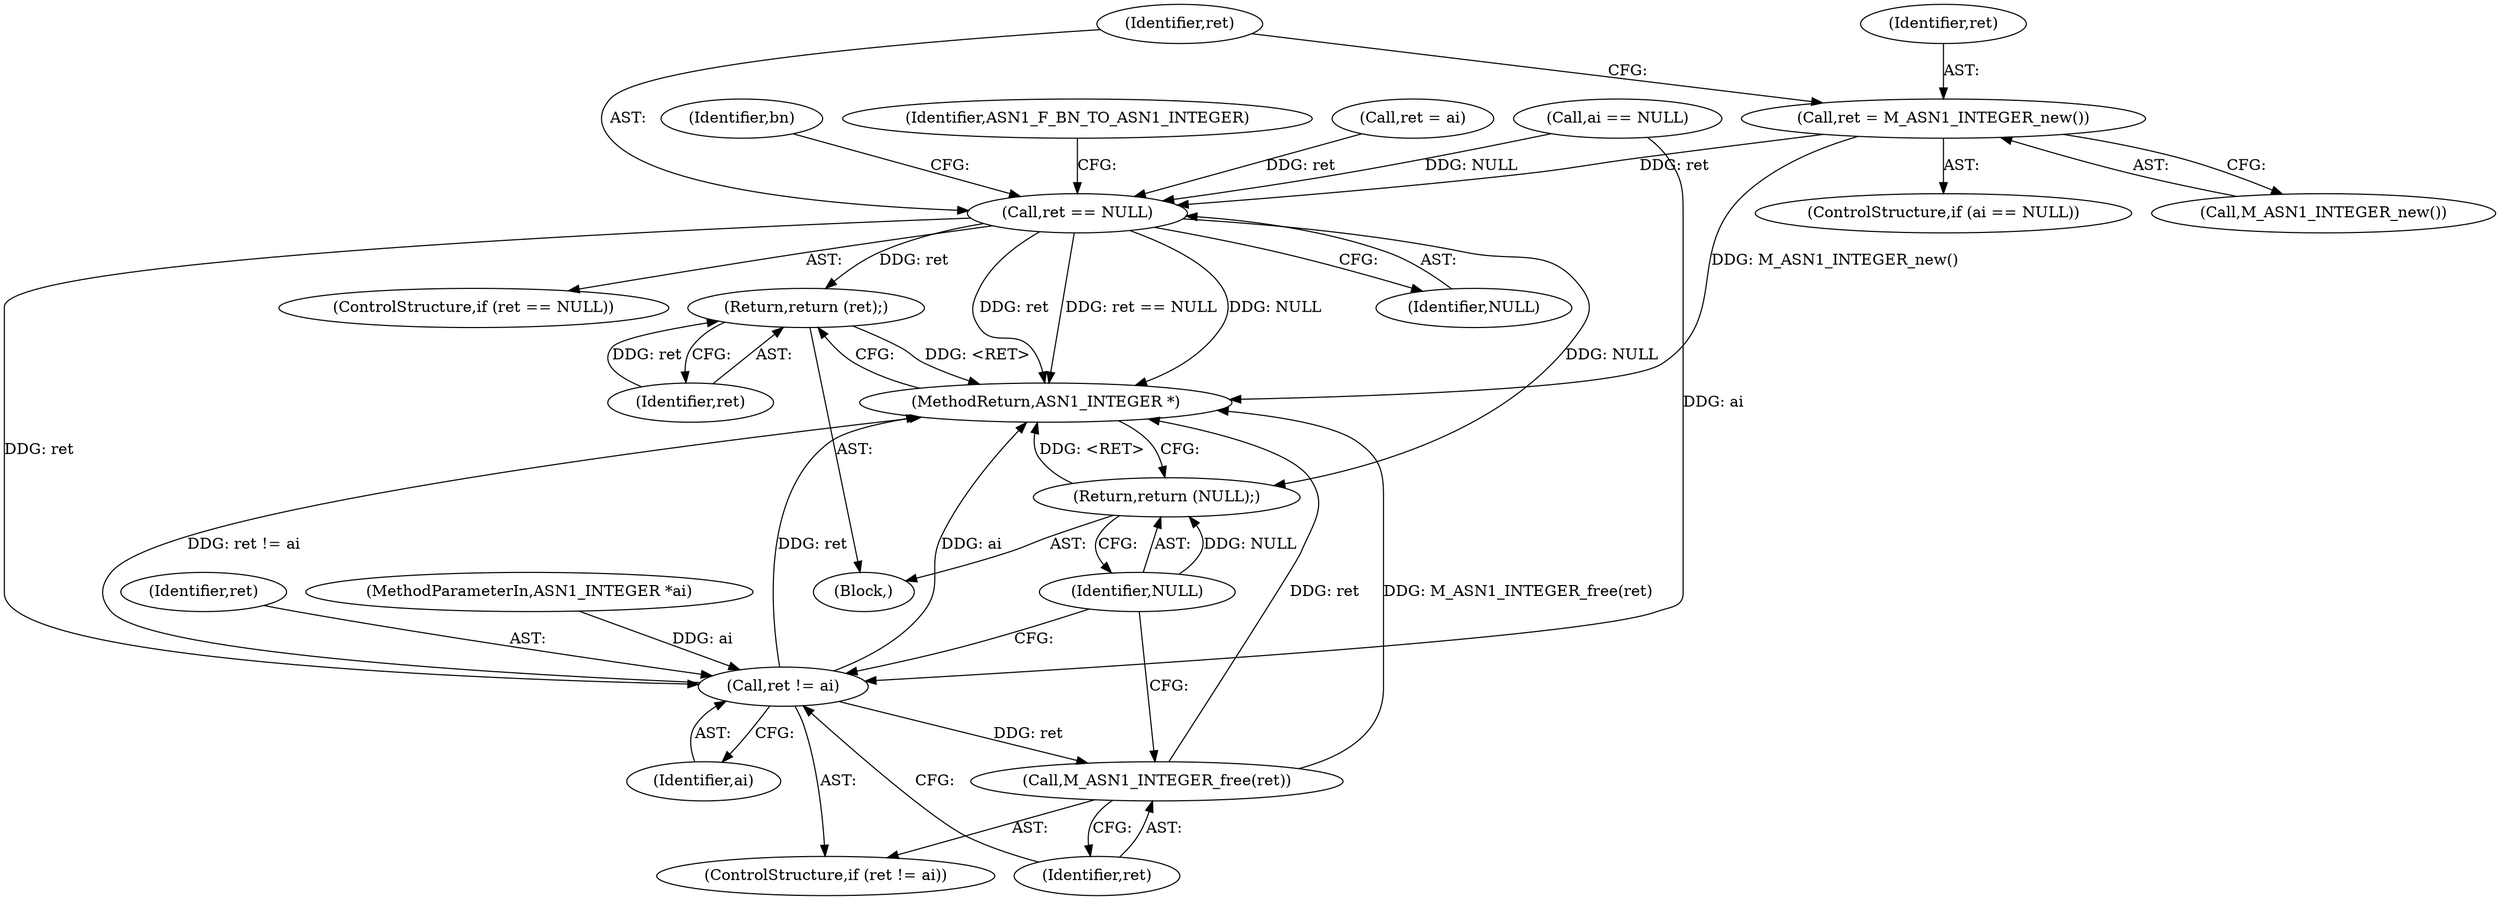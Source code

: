 digraph "0_openssl_3661bb4e7934668bd99ca777ea8b30eedfafa871@pointer" {
"1000112" [label="(Call,ret = M_ASN1_INTEGER_new())"];
"1000120" [label="(Call,ret == NULL)"];
"1000205" [label="(Return,return (ret);)"];
"1000209" [label="(Call,ret != ai)"];
"1000212" [label="(Call,M_ASN1_INTEGER_free(ret))"];
"1000214" [label="(Return,return (NULL);)"];
"1000209" [label="(Call,ret != ai)"];
"1000113" [label="(Identifier,ret)"];
"1000212" [label="(Call,M_ASN1_INTEGER_free(ret))"];
"1000211" [label="(Identifier,ai)"];
"1000205" [label="(Return,return (ret);)"];
"1000108" [label="(ControlStructure,if (ai == NULL))"];
"1000122" [label="(Identifier,NULL)"];
"1000214" [label="(Return,return (NULL);)"];
"1000216" [label="(MethodReturn,ASN1_INTEGER *)"];
"1000104" [label="(Block,)"];
"1000134" [label="(Identifier,bn)"];
"1000213" [label="(Identifier,ret)"];
"1000208" [label="(ControlStructure,if (ret != ai))"];
"1000125" [label="(Identifier,ASN1_F_BN_TO_ASN1_INTEGER)"];
"1000116" [label="(Call,ret = ai)"];
"1000121" [label="(Identifier,ret)"];
"1000206" [label="(Identifier,ret)"];
"1000120" [label="(Call,ret == NULL)"];
"1000114" [label="(Call,M_ASN1_INTEGER_new())"];
"1000103" [label="(MethodParameterIn,ASN1_INTEGER *ai)"];
"1000119" [label="(ControlStructure,if (ret == NULL))"];
"1000109" [label="(Call,ai == NULL)"];
"1000215" [label="(Identifier,NULL)"];
"1000112" [label="(Call,ret = M_ASN1_INTEGER_new())"];
"1000210" [label="(Identifier,ret)"];
"1000112" -> "1000108"  [label="AST: "];
"1000112" -> "1000114"  [label="CFG: "];
"1000113" -> "1000112"  [label="AST: "];
"1000114" -> "1000112"  [label="AST: "];
"1000121" -> "1000112"  [label="CFG: "];
"1000112" -> "1000216"  [label="DDG: M_ASN1_INTEGER_new()"];
"1000112" -> "1000120"  [label="DDG: ret"];
"1000120" -> "1000119"  [label="AST: "];
"1000120" -> "1000122"  [label="CFG: "];
"1000121" -> "1000120"  [label="AST: "];
"1000122" -> "1000120"  [label="AST: "];
"1000125" -> "1000120"  [label="CFG: "];
"1000134" -> "1000120"  [label="CFG: "];
"1000120" -> "1000216"  [label="DDG: ret"];
"1000120" -> "1000216"  [label="DDG: ret == NULL"];
"1000120" -> "1000216"  [label="DDG: NULL"];
"1000116" -> "1000120"  [label="DDG: ret"];
"1000109" -> "1000120"  [label="DDG: NULL"];
"1000120" -> "1000205"  [label="DDG: ret"];
"1000120" -> "1000209"  [label="DDG: ret"];
"1000120" -> "1000214"  [label="DDG: NULL"];
"1000205" -> "1000104"  [label="AST: "];
"1000205" -> "1000206"  [label="CFG: "];
"1000206" -> "1000205"  [label="AST: "];
"1000216" -> "1000205"  [label="CFG: "];
"1000205" -> "1000216"  [label="DDG: <RET>"];
"1000206" -> "1000205"  [label="DDG: ret"];
"1000209" -> "1000208"  [label="AST: "];
"1000209" -> "1000211"  [label="CFG: "];
"1000210" -> "1000209"  [label="AST: "];
"1000211" -> "1000209"  [label="AST: "];
"1000213" -> "1000209"  [label="CFG: "];
"1000215" -> "1000209"  [label="CFG: "];
"1000209" -> "1000216"  [label="DDG: ret != ai"];
"1000209" -> "1000216"  [label="DDG: ret"];
"1000209" -> "1000216"  [label="DDG: ai"];
"1000109" -> "1000209"  [label="DDG: ai"];
"1000103" -> "1000209"  [label="DDG: ai"];
"1000209" -> "1000212"  [label="DDG: ret"];
"1000212" -> "1000208"  [label="AST: "];
"1000212" -> "1000213"  [label="CFG: "];
"1000213" -> "1000212"  [label="AST: "];
"1000215" -> "1000212"  [label="CFG: "];
"1000212" -> "1000216"  [label="DDG: M_ASN1_INTEGER_free(ret)"];
"1000212" -> "1000216"  [label="DDG: ret"];
"1000214" -> "1000104"  [label="AST: "];
"1000214" -> "1000215"  [label="CFG: "];
"1000215" -> "1000214"  [label="AST: "];
"1000216" -> "1000214"  [label="CFG: "];
"1000214" -> "1000216"  [label="DDG: <RET>"];
"1000215" -> "1000214"  [label="DDG: NULL"];
}
